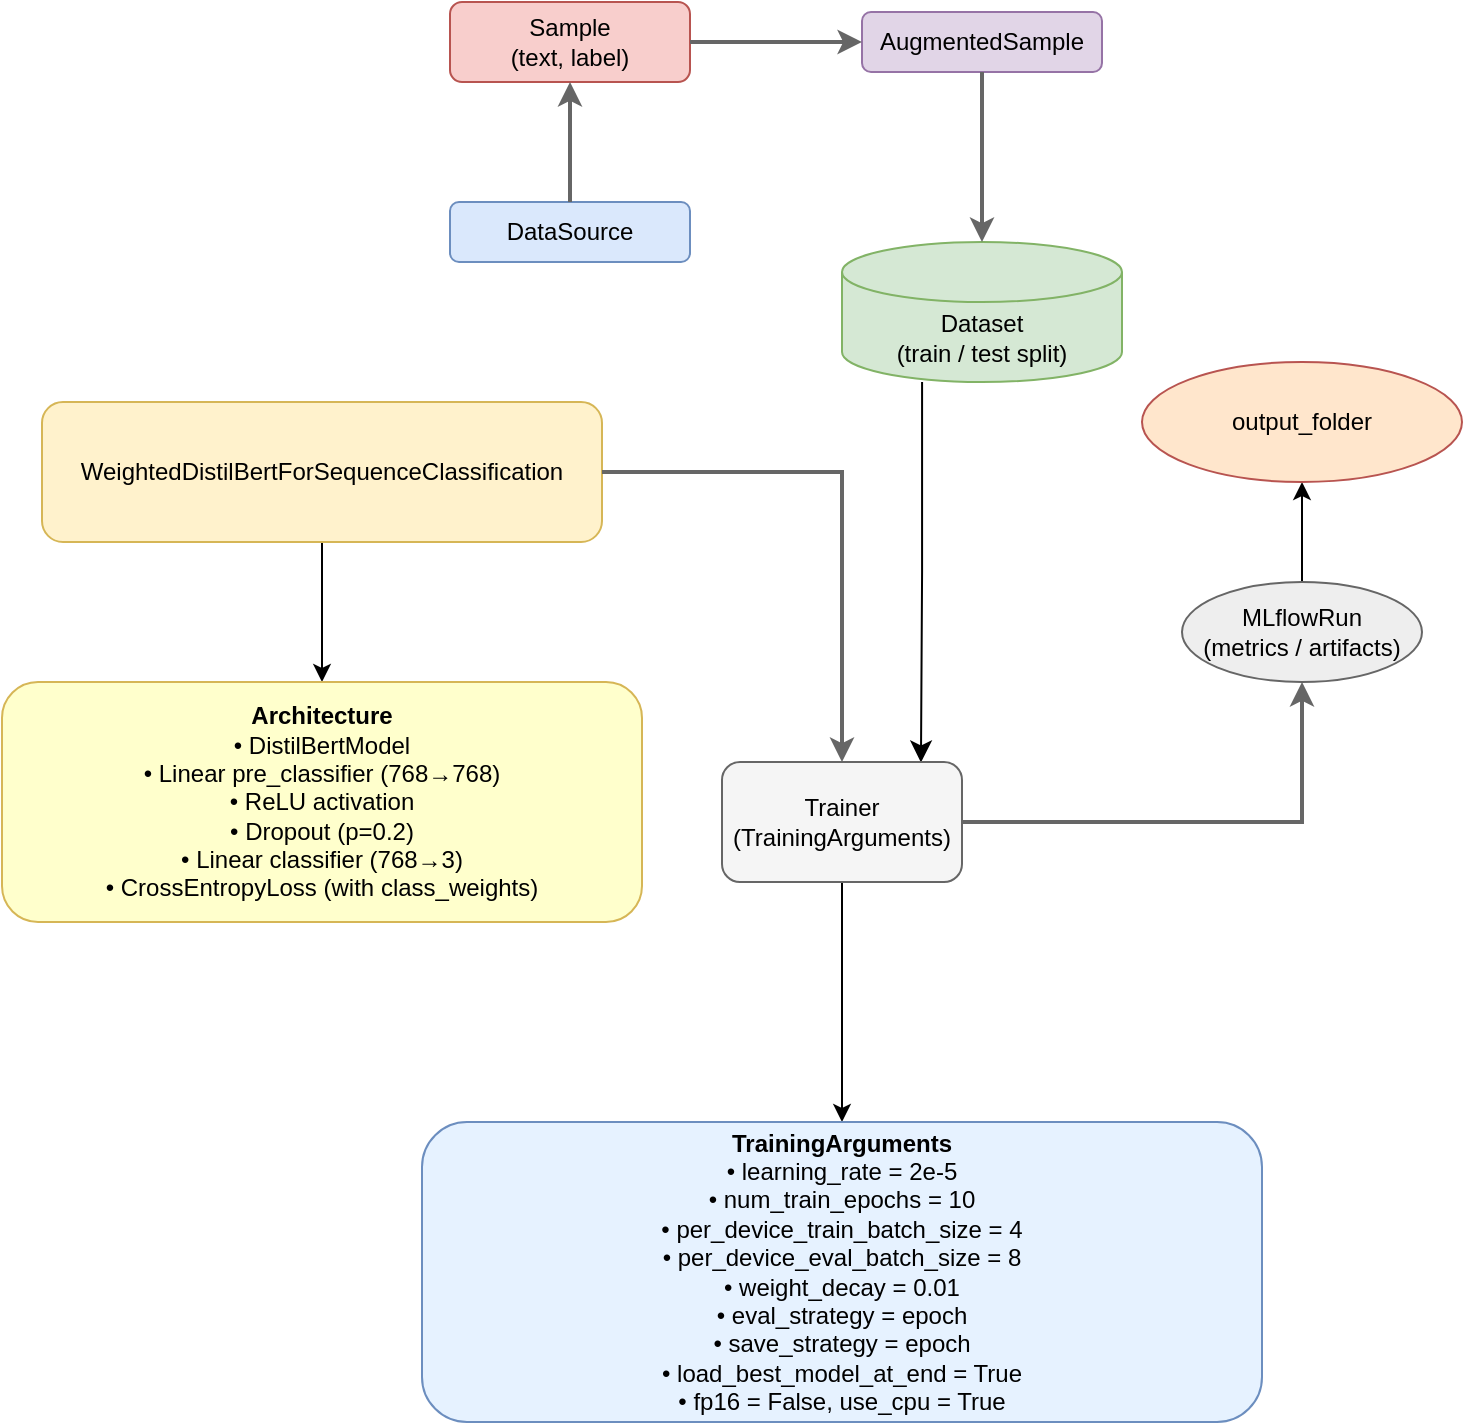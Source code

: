 <mxfile>
    <diagram id="ER-diagram" name="ER">
        <mxGraphModel dx="1226" dy="738" grid="1" gridSize="10" guides="1" tooltips="1" connect="1" arrows="1" fold="1" page="1" pageScale="1" pageWidth="827" pageHeight="1169" math="0" shadow="0">
            <root>
                <mxCell id="0"/>
                <mxCell id="1" parent="0"/>
                <mxCell id="15" value="" style="edgeStyle=elbowEdgeStyle;elbow=vertical;endArrow=classic;html=1;rounded=0;endSize=8;startSize=8;entryX=0.829;entryY=0.004;entryDx=0;entryDy=0;entryPerimeter=0;exitX=0.286;exitY=1;exitDx=0;exitDy=0;exitPerimeter=0;" edge="1" parent="1" source="e4" target="e6">
                    <mxGeometry width="50" height="50" relative="1" as="geometry">
                        <mxPoint x="520" y="190" as="sourcePoint"/>
                        <mxPoint x="470" y="240" as="targetPoint"/>
                    </mxGeometry>
                </mxCell>
                <mxCell id="e1" value="DataSource" style="rounded=1;whiteSpace=wrap;html=1;fillColor=#dae8fc;strokeColor=#6c8ebf;" parent="1" vertex="1">
                    <mxGeometry x="294" y="200" width="120" height="30" as="geometry"/>
                </mxCell>
                <mxCell id="e2" value="Sample&lt;br&gt;(text, label)" style="rounded=1;whiteSpace=wrap;html=1;fillColor=#f8cecc;strokeColor=#b85450;" parent="1" vertex="1">
                    <mxGeometry x="294" y="100" width="120" height="40" as="geometry"/>
                </mxCell>
                <mxCell id="e3" value="AugmentedSample" style="rounded=1;whiteSpace=wrap;html=1;fillColor=#e1d5e7;strokeColor=#9673a6;" parent="1" vertex="1">
                    <mxGeometry x="500" y="105" width="120" height="30" as="geometry"/>
                </mxCell>
                <mxCell id="e4" value="Dataset&lt;br&gt;(train / test split)" style="shape=cylinder3;whiteSpace=wrap;html=1;boundedLbl=1;backgroundOutline=1;size=15;fillColor=#d5e8d4;strokeColor=#82b366;" parent="1" vertex="1">
                    <mxGeometry x="490" y="220" width="140" height="70" as="geometry"/>
                </mxCell>
                <mxCell id="3" style="edgeStyle=none;html=1;entryX=0.5;entryY=0;entryDx=0;entryDy=0;" parent="1" source="e5" target="archBox" edge="1">
                    <mxGeometry relative="1" as="geometry"/>
                </mxCell>
                <mxCell id="e5" value="WeightedDistilBertForSequenceClassification" style="rounded=1;whiteSpace=wrap;html=1;fillColor=#fff2cc;strokeColor=#d6b656;" parent="1" vertex="1">
                    <mxGeometry x="90" y="300" width="280" height="70" as="geometry"/>
                </mxCell>
                <mxCell id="4" style="edgeStyle=none;html=1;" parent="1" source="e6" target="argsBox" edge="1">
                    <mxGeometry relative="1" as="geometry"/>
                </mxCell>
                <mxCell id="e6" value="Trainer&lt;br&gt;(TrainingArguments)" style="rounded=1;whiteSpace=wrap;html=1;fillColor=#f5f5f5;strokeColor=#666666;" parent="1" vertex="1">
                    <mxGeometry x="430" y="480" width="120" height="60" as="geometry"/>
                </mxCell>
                <mxCell id="6" style="edgeStyle=none;html=1;entryX=0.5;entryY=1;entryDx=0;entryDy=0;" parent="1" source="e7" target="5" edge="1">
                    <mxGeometry relative="1" as="geometry"/>
                </mxCell>
                <mxCell id="e7" value="MLflowRun&lt;br&gt;(metrics / artifacts)" style="ellipse;whiteSpace=wrap;html=1;fillColor=#eeeeee;strokeColor=#666666;" parent="1" vertex="1">
                    <mxGeometry x="660" y="390" width="120" height="50" as="geometry"/>
                </mxCell>
                <mxCell id="archBox" value="&lt;b&gt;Architecture&lt;/b&gt;&lt;br&gt;• DistilBertModel&lt;br&gt;• Linear pre_classifier (768→768)&lt;br&gt;• ReLU activation&lt;br&gt;• Dropout (p=0.2)&lt;br&gt;• Linear classifier (768→3)&lt;br&gt;• CrossEntropyLoss (with class_weights)" style="rounded=1;whiteSpace=wrap;html=1;fillColor=#ffffcc;strokeColor=#d6b656;" parent="1" vertex="1">
                    <mxGeometry x="70" y="440" width="320" height="120" as="geometry"/>
                </mxCell>
                <mxCell id="argsBox" value="&lt;b&gt;TrainingArguments&lt;/b&gt;&lt;br&gt;• learning_rate = 2e-5&lt;br&gt;• num_train_epochs = 10&lt;br&gt;• per_device_train_batch_size = 4&lt;br&gt;• per_device_eval_batch_size = 8&lt;br&gt;• weight_decay = 0.01&lt;br&gt;• eval_strategy = epoch&lt;br&gt;• save_strategy = epoch&lt;br&gt;• load_best_model_at_end = True&lt;br&gt;• fp16 = False, use_cpu = True" style="rounded=1;whiteSpace=wrap;html=1;fillColor=#e6f2ff;strokeColor=#6c8ebf;" parent="1" vertex="1">
                    <mxGeometry x="280" y="660" width="420" height="150" as="geometry"/>
                </mxCell>
                <mxCell id="r1" style="edgeStyle=orthogonalEdgeStyle;rounded=0;orthogonalLoop=1;jettySize=auto;html=1;strokeWidth=2;strokeColor=#666666;" parent="1" source="e1" target="e2" edge="1">
                    <mxGeometry relative="1" as="geometry"/>
                </mxCell>
                <mxCell id="r2" style="edgeStyle=orthogonalEdgeStyle;rounded=0;orthogonalLoop=1;jettySize=auto;html=1;strokeWidth=2;strokeColor=#666666;" parent="1" source="e2" target="e3" edge="1">
                    <mxGeometry relative="1" as="geometry"/>
                </mxCell>
                <mxCell id="r3" style="edgeStyle=orthogonalEdgeStyle;rounded=0;orthogonalLoop=1;jettySize=auto;html=1;strokeWidth=2;strokeColor=#666666;" parent="1" source="e3" target="e4" edge="1">
                    <mxGeometry relative="1" as="geometry"/>
                </mxCell>
                <mxCell id="r5" style="edgeStyle=orthogonalEdgeStyle;rounded=0;orthogonalLoop=1;jettySize=auto;html=1;strokeWidth=2;strokeColor=#666666;" parent="1" source="e5" target="e6" edge="1">
                    <mxGeometry relative="1" as="geometry"/>
                </mxCell>
                <mxCell id="r6" style="edgeStyle=orthogonalEdgeStyle;rounded=0;orthogonalLoop=1;jettySize=auto;html=1;strokeWidth=2;strokeColor=#666666;" parent="1" source="e6" target="e7" edge="1">
                    <mxGeometry relative="1" as="geometry"/>
                </mxCell>
                <mxCell id="5" value="output_folder" style="ellipse;whiteSpace=wrap;html=1;fillColor=#ffe6cc;strokeColor=#b85450;" parent="1" vertex="1">
                    <mxGeometry x="640" y="280.0" width="160" height="60" as="geometry"/>
                </mxCell>
            </root>
        </mxGraphModel>
    </diagram>
</mxfile>